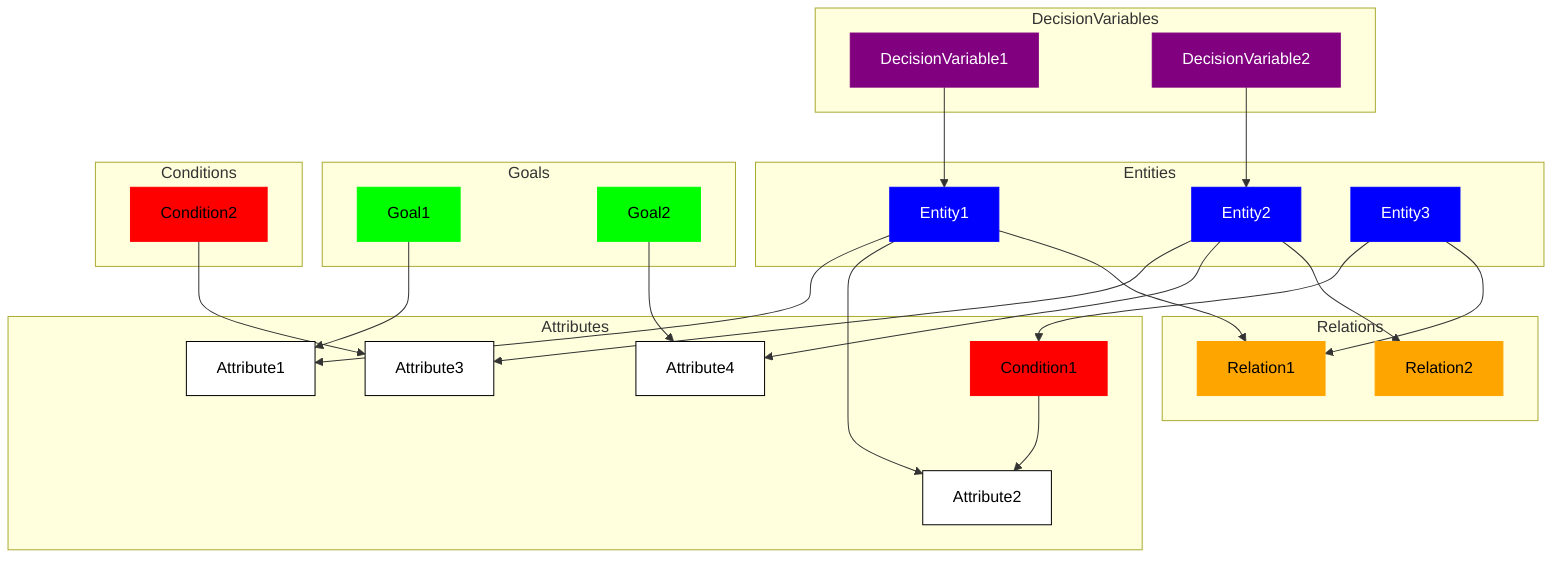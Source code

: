 graph TD
    %% Entities in blue
    subgraph Entities
        A[Entity1]:::entity
        B[Entity2]:::entity
        C[Entity3]:::entity
    end

    %% Attributes in white
    subgraph Attributes
        A1[Attribute1]:::attribute
        A2[Attribute2]:::attribute
        B1[Attribute3]:::attribute
        B2[Attribute4]:::attribute
        C1[Attribute5]:::attribute
    end

    %% Relations in orange
    subgraph Relations
        R1[Relation1]:::relation
        R2[Relation2]:::relation
    end

    %% Goals in green
    subgraph Goals
        G1[Goal1]:::goal
        G2[Goal2]:::goal
    end

    %% Conditions in red
    subgraph Conditions
        C1[Condition1]:::condition
        C2[Condition2]:::condition
    end

    %% Decision Variables in purple
    subgraph DecisionVariables
        DV1[DecisionVariable1]:::decisionVariable
        DV2[DecisionVariable2]:::decisionVariable
    end

    %% Connecting Entities with their Attributes
    A --> A1
    A --> A2
    B --> B1
    B --> B2
    C --> C1

    %% Connecting Entities with their Relations
    A --> R1
    B --> R2
    C --> R1

    %% Connecting Goals with the Entity/Attributes
    G1 --> A1
    G2 --> B2

    %% Connecting Conditions with the Entity/Attributes
    C1 --> A2
    C2 --> B1

    %% Connecting DecisionVariables with their relevant Entities
    DV1 --> A
    DV2 --> B

    %% Style definitions
    classDef entity fill:#0000FF,stroke:#0000FF,color:#FFFFFF
    classDef attribute fill:#FFFFFF,stroke:#000000,color:#000000
    classDef relation fill:#FFA500,stroke:#FFA500,color:#000000
    classDef goal fill:#00FF00,stroke:#00FF00,color:#000000
    classDef condition fill:#FF0000,stroke:#FF0000,color:#000000
    classDef decisionVariable fill:#800080,stroke:#800080,color:#FFFFFF